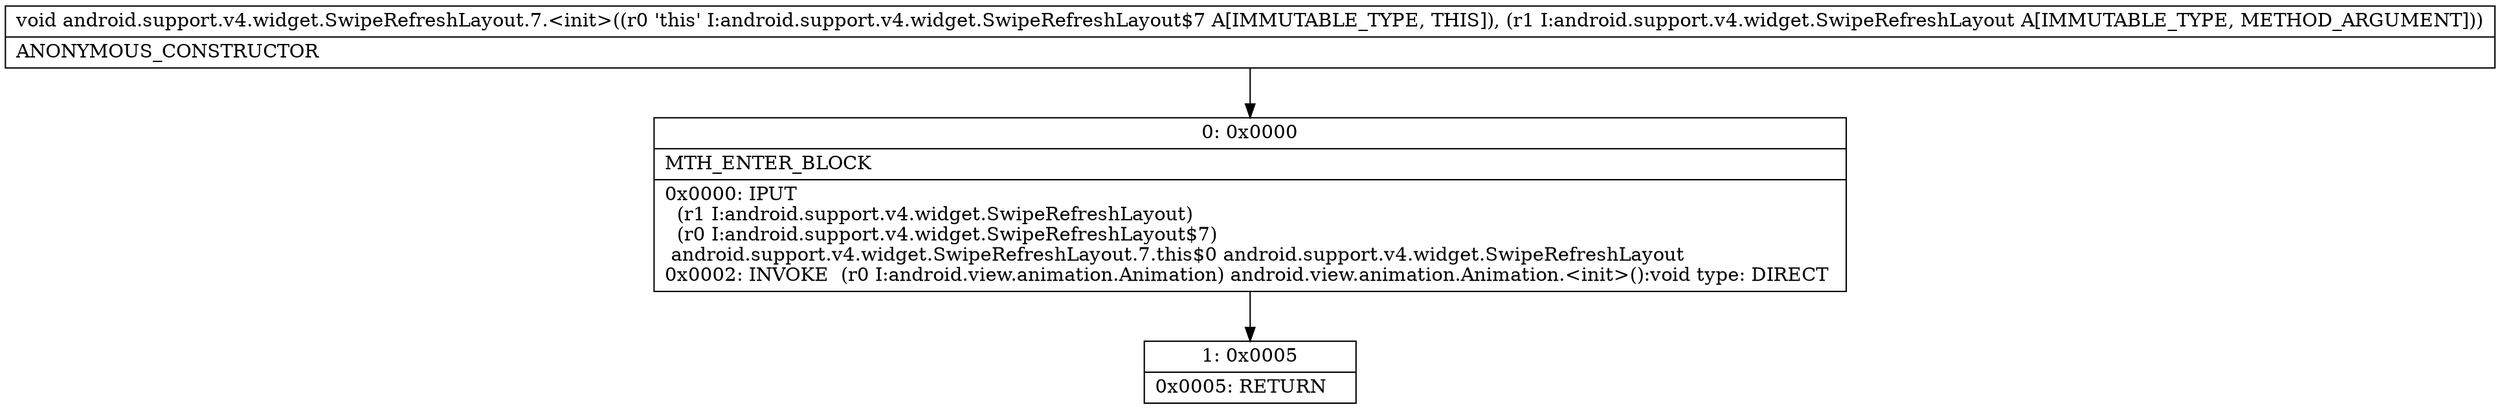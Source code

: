 digraph "CFG forandroid.support.v4.widget.SwipeRefreshLayout.7.\<init\>(Landroid\/support\/v4\/widget\/SwipeRefreshLayout;)V" {
Node_0 [shape=record,label="{0\:\ 0x0000|MTH_ENTER_BLOCK\l|0x0000: IPUT  \l  (r1 I:android.support.v4.widget.SwipeRefreshLayout)\l  (r0 I:android.support.v4.widget.SwipeRefreshLayout$7)\l android.support.v4.widget.SwipeRefreshLayout.7.this$0 android.support.v4.widget.SwipeRefreshLayout \l0x0002: INVOKE  (r0 I:android.view.animation.Animation) android.view.animation.Animation.\<init\>():void type: DIRECT \l}"];
Node_1 [shape=record,label="{1\:\ 0x0005|0x0005: RETURN   \l}"];
MethodNode[shape=record,label="{void android.support.v4.widget.SwipeRefreshLayout.7.\<init\>((r0 'this' I:android.support.v4.widget.SwipeRefreshLayout$7 A[IMMUTABLE_TYPE, THIS]), (r1 I:android.support.v4.widget.SwipeRefreshLayout A[IMMUTABLE_TYPE, METHOD_ARGUMENT]))  | ANONYMOUS_CONSTRUCTOR\l}"];
MethodNode -> Node_0;
Node_0 -> Node_1;
}

